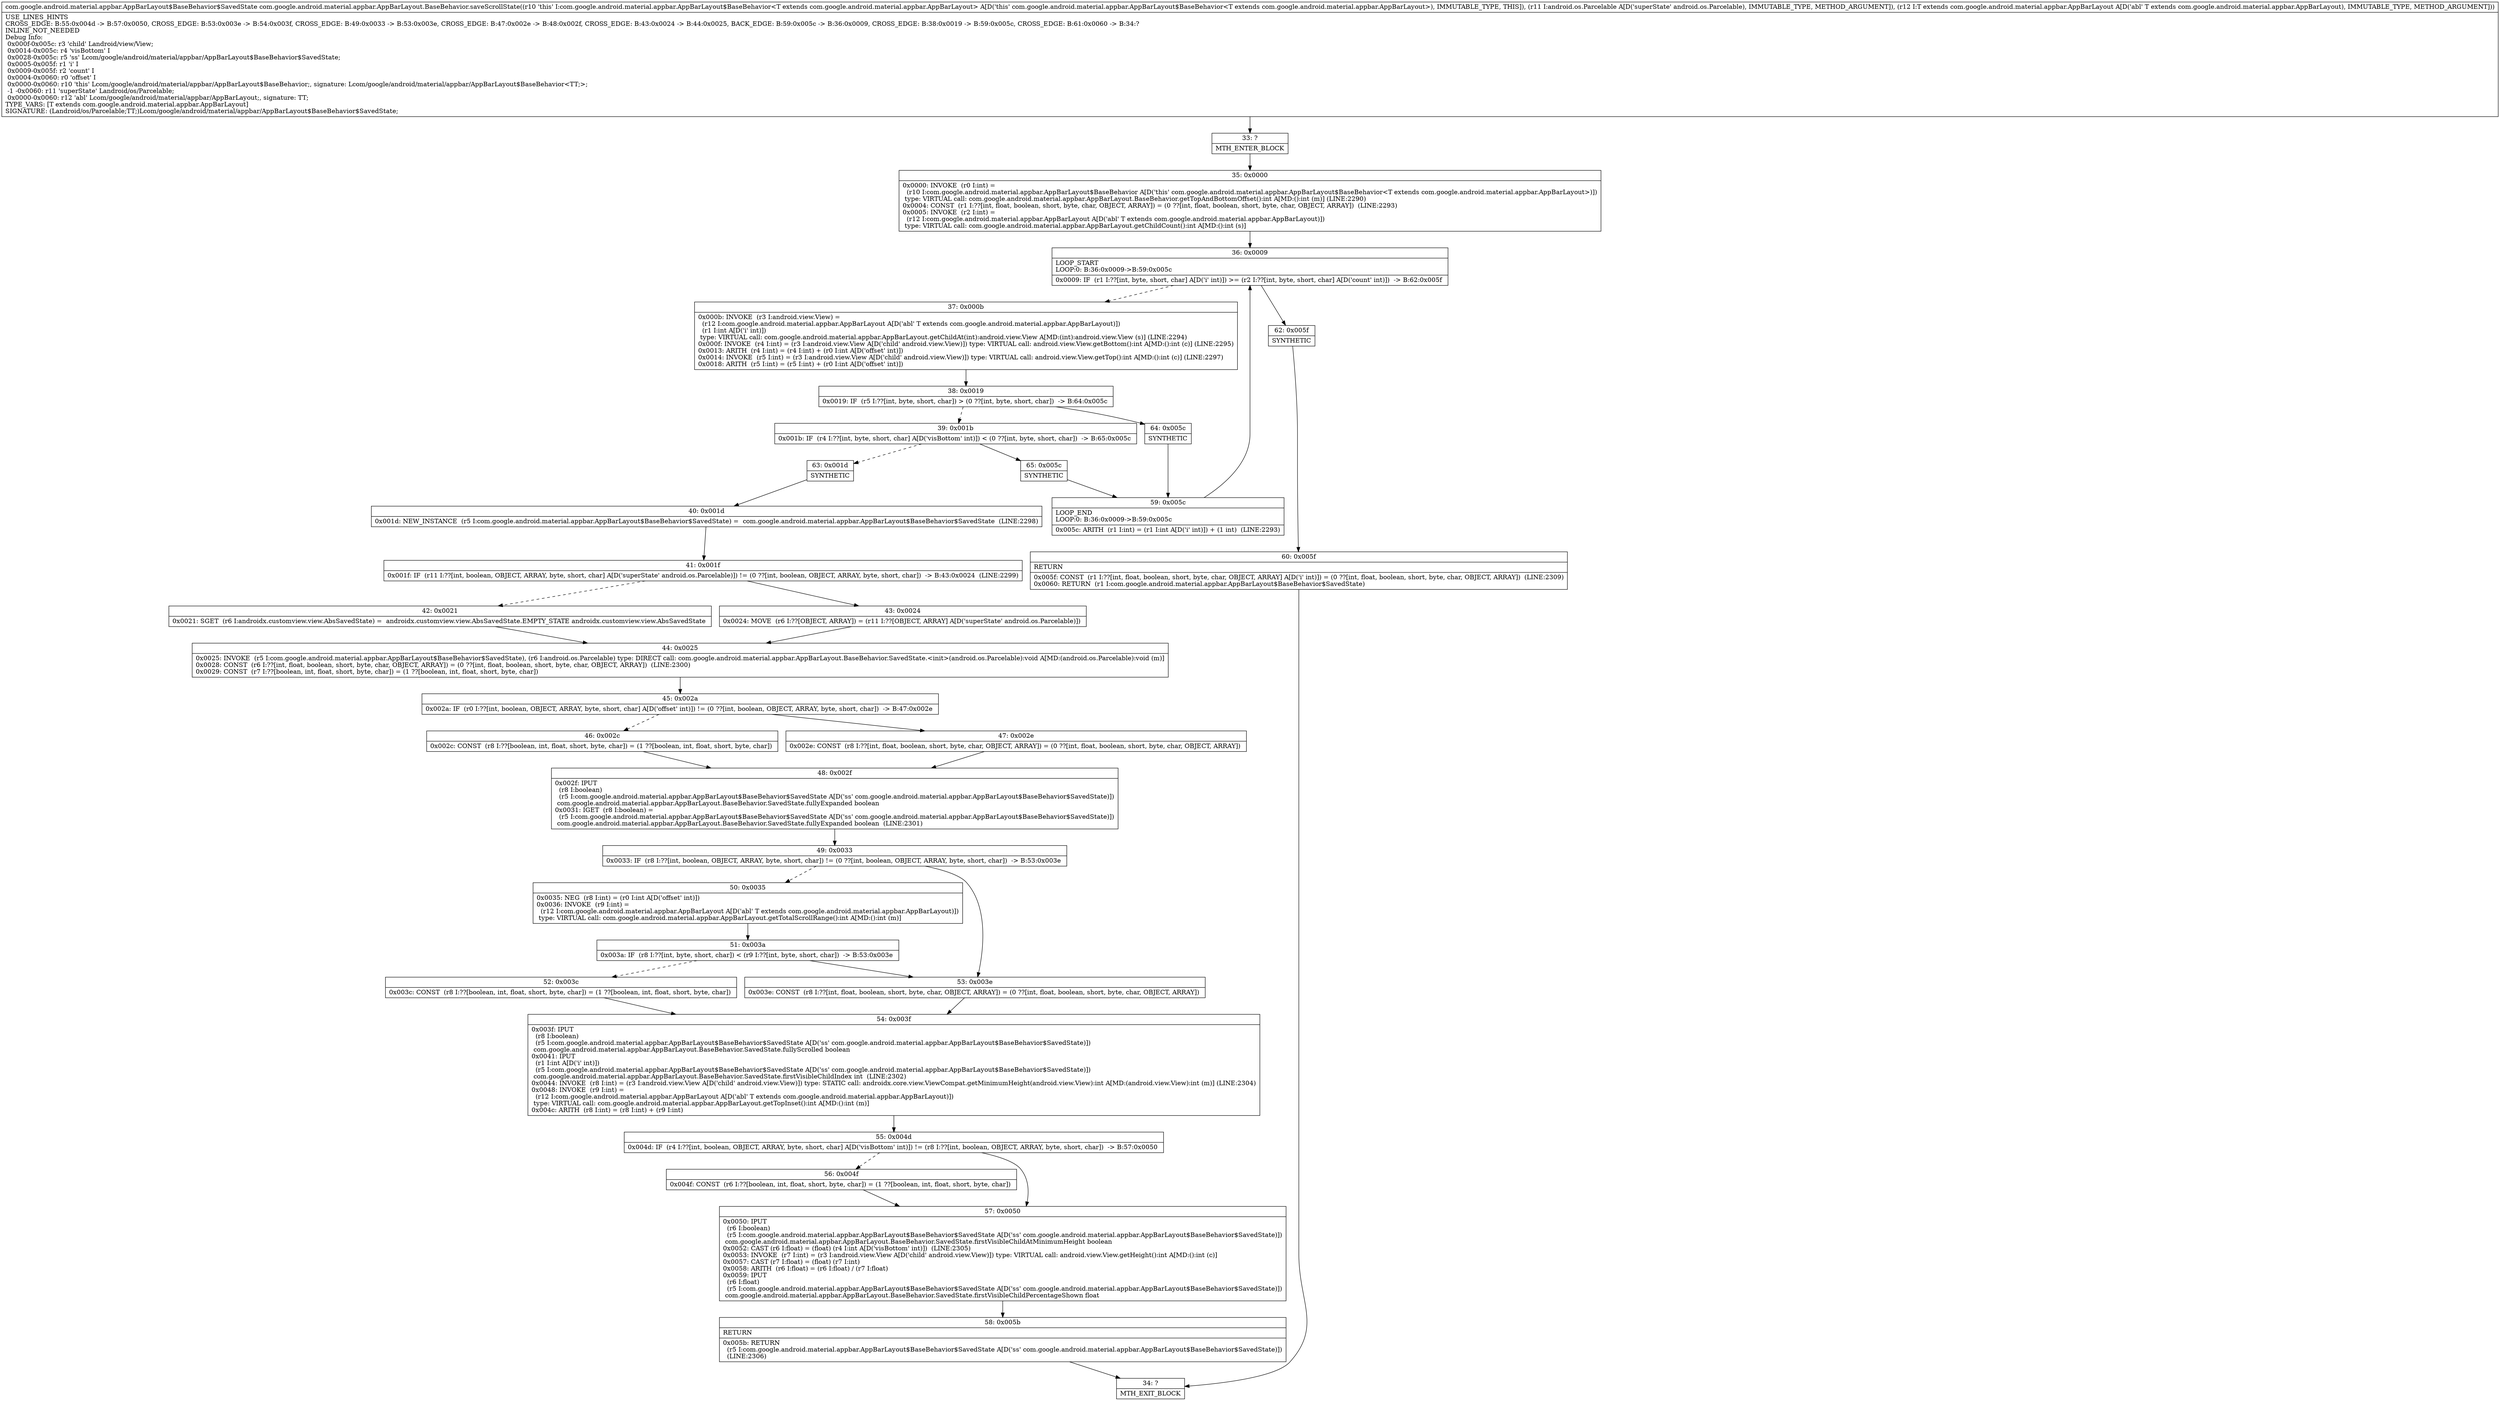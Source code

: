 digraph "CFG forcom.google.android.material.appbar.AppBarLayout.BaseBehavior.saveScrollState(Landroid\/os\/Parcelable;Lcom\/google\/android\/material\/appbar\/AppBarLayout;)Lcom\/google\/android\/material\/appbar\/AppBarLayout$BaseBehavior$SavedState;" {
Node_33 [shape=record,label="{33\:\ ?|MTH_ENTER_BLOCK\l}"];
Node_35 [shape=record,label="{35\:\ 0x0000|0x0000: INVOKE  (r0 I:int) = \l  (r10 I:com.google.android.material.appbar.AppBarLayout$BaseBehavior A[D('this' com.google.android.material.appbar.AppBarLayout$BaseBehavior\<T extends com.google.android.material.appbar.AppBarLayout\>)])\l type: VIRTUAL call: com.google.android.material.appbar.AppBarLayout.BaseBehavior.getTopAndBottomOffset():int A[MD:():int (m)] (LINE:2290)\l0x0004: CONST  (r1 I:??[int, float, boolean, short, byte, char, OBJECT, ARRAY]) = (0 ??[int, float, boolean, short, byte, char, OBJECT, ARRAY])  (LINE:2293)\l0x0005: INVOKE  (r2 I:int) = \l  (r12 I:com.google.android.material.appbar.AppBarLayout A[D('abl' T extends com.google.android.material.appbar.AppBarLayout)])\l type: VIRTUAL call: com.google.android.material.appbar.AppBarLayout.getChildCount():int A[MD:():int (s)]\l}"];
Node_36 [shape=record,label="{36\:\ 0x0009|LOOP_START\lLOOP:0: B:36:0x0009\-\>B:59:0x005c\l|0x0009: IF  (r1 I:??[int, byte, short, char] A[D('i' int)]) \>= (r2 I:??[int, byte, short, char] A[D('count' int)])  \-\> B:62:0x005f \l}"];
Node_37 [shape=record,label="{37\:\ 0x000b|0x000b: INVOKE  (r3 I:android.view.View) = \l  (r12 I:com.google.android.material.appbar.AppBarLayout A[D('abl' T extends com.google.android.material.appbar.AppBarLayout)])\l  (r1 I:int A[D('i' int)])\l type: VIRTUAL call: com.google.android.material.appbar.AppBarLayout.getChildAt(int):android.view.View A[MD:(int):android.view.View (s)] (LINE:2294)\l0x000f: INVOKE  (r4 I:int) = (r3 I:android.view.View A[D('child' android.view.View)]) type: VIRTUAL call: android.view.View.getBottom():int A[MD:():int (c)] (LINE:2295)\l0x0013: ARITH  (r4 I:int) = (r4 I:int) + (r0 I:int A[D('offset' int)]) \l0x0014: INVOKE  (r5 I:int) = (r3 I:android.view.View A[D('child' android.view.View)]) type: VIRTUAL call: android.view.View.getTop():int A[MD:():int (c)] (LINE:2297)\l0x0018: ARITH  (r5 I:int) = (r5 I:int) + (r0 I:int A[D('offset' int)]) \l}"];
Node_38 [shape=record,label="{38\:\ 0x0019|0x0019: IF  (r5 I:??[int, byte, short, char]) \> (0 ??[int, byte, short, char])  \-\> B:64:0x005c \l}"];
Node_39 [shape=record,label="{39\:\ 0x001b|0x001b: IF  (r4 I:??[int, byte, short, char] A[D('visBottom' int)]) \< (0 ??[int, byte, short, char])  \-\> B:65:0x005c \l}"];
Node_63 [shape=record,label="{63\:\ 0x001d|SYNTHETIC\l}"];
Node_40 [shape=record,label="{40\:\ 0x001d|0x001d: NEW_INSTANCE  (r5 I:com.google.android.material.appbar.AppBarLayout$BaseBehavior$SavedState) =  com.google.android.material.appbar.AppBarLayout$BaseBehavior$SavedState  (LINE:2298)\l}"];
Node_41 [shape=record,label="{41\:\ 0x001f|0x001f: IF  (r11 I:??[int, boolean, OBJECT, ARRAY, byte, short, char] A[D('superState' android.os.Parcelable)]) != (0 ??[int, boolean, OBJECT, ARRAY, byte, short, char])  \-\> B:43:0x0024  (LINE:2299)\l}"];
Node_42 [shape=record,label="{42\:\ 0x0021|0x0021: SGET  (r6 I:androidx.customview.view.AbsSavedState) =  androidx.customview.view.AbsSavedState.EMPTY_STATE androidx.customview.view.AbsSavedState \l}"];
Node_44 [shape=record,label="{44\:\ 0x0025|0x0025: INVOKE  (r5 I:com.google.android.material.appbar.AppBarLayout$BaseBehavior$SavedState), (r6 I:android.os.Parcelable) type: DIRECT call: com.google.android.material.appbar.AppBarLayout.BaseBehavior.SavedState.\<init\>(android.os.Parcelable):void A[MD:(android.os.Parcelable):void (m)]\l0x0028: CONST  (r6 I:??[int, float, boolean, short, byte, char, OBJECT, ARRAY]) = (0 ??[int, float, boolean, short, byte, char, OBJECT, ARRAY])  (LINE:2300)\l0x0029: CONST  (r7 I:??[boolean, int, float, short, byte, char]) = (1 ??[boolean, int, float, short, byte, char]) \l}"];
Node_45 [shape=record,label="{45\:\ 0x002a|0x002a: IF  (r0 I:??[int, boolean, OBJECT, ARRAY, byte, short, char] A[D('offset' int)]) != (0 ??[int, boolean, OBJECT, ARRAY, byte, short, char])  \-\> B:47:0x002e \l}"];
Node_46 [shape=record,label="{46\:\ 0x002c|0x002c: CONST  (r8 I:??[boolean, int, float, short, byte, char]) = (1 ??[boolean, int, float, short, byte, char]) \l}"];
Node_48 [shape=record,label="{48\:\ 0x002f|0x002f: IPUT  \l  (r8 I:boolean)\l  (r5 I:com.google.android.material.appbar.AppBarLayout$BaseBehavior$SavedState A[D('ss' com.google.android.material.appbar.AppBarLayout$BaseBehavior$SavedState)])\l com.google.android.material.appbar.AppBarLayout.BaseBehavior.SavedState.fullyExpanded boolean \l0x0031: IGET  (r8 I:boolean) = \l  (r5 I:com.google.android.material.appbar.AppBarLayout$BaseBehavior$SavedState A[D('ss' com.google.android.material.appbar.AppBarLayout$BaseBehavior$SavedState)])\l com.google.android.material.appbar.AppBarLayout.BaseBehavior.SavedState.fullyExpanded boolean  (LINE:2301)\l}"];
Node_49 [shape=record,label="{49\:\ 0x0033|0x0033: IF  (r8 I:??[int, boolean, OBJECT, ARRAY, byte, short, char]) != (0 ??[int, boolean, OBJECT, ARRAY, byte, short, char])  \-\> B:53:0x003e \l}"];
Node_50 [shape=record,label="{50\:\ 0x0035|0x0035: NEG  (r8 I:int) = (r0 I:int A[D('offset' int)]) \l0x0036: INVOKE  (r9 I:int) = \l  (r12 I:com.google.android.material.appbar.AppBarLayout A[D('abl' T extends com.google.android.material.appbar.AppBarLayout)])\l type: VIRTUAL call: com.google.android.material.appbar.AppBarLayout.getTotalScrollRange():int A[MD:():int (m)]\l}"];
Node_51 [shape=record,label="{51\:\ 0x003a|0x003a: IF  (r8 I:??[int, byte, short, char]) \< (r9 I:??[int, byte, short, char])  \-\> B:53:0x003e \l}"];
Node_52 [shape=record,label="{52\:\ 0x003c|0x003c: CONST  (r8 I:??[boolean, int, float, short, byte, char]) = (1 ??[boolean, int, float, short, byte, char]) \l}"];
Node_54 [shape=record,label="{54\:\ 0x003f|0x003f: IPUT  \l  (r8 I:boolean)\l  (r5 I:com.google.android.material.appbar.AppBarLayout$BaseBehavior$SavedState A[D('ss' com.google.android.material.appbar.AppBarLayout$BaseBehavior$SavedState)])\l com.google.android.material.appbar.AppBarLayout.BaseBehavior.SavedState.fullyScrolled boolean \l0x0041: IPUT  \l  (r1 I:int A[D('i' int)])\l  (r5 I:com.google.android.material.appbar.AppBarLayout$BaseBehavior$SavedState A[D('ss' com.google.android.material.appbar.AppBarLayout$BaseBehavior$SavedState)])\l com.google.android.material.appbar.AppBarLayout.BaseBehavior.SavedState.firstVisibleChildIndex int  (LINE:2302)\l0x0044: INVOKE  (r8 I:int) = (r3 I:android.view.View A[D('child' android.view.View)]) type: STATIC call: androidx.core.view.ViewCompat.getMinimumHeight(android.view.View):int A[MD:(android.view.View):int (m)] (LINE:2304)\l0x0048: INVOKE  (r9 I:int) = \l  (r12 I:com.google.android.material.appbar.AppBarLayout A[D('abl' T extends com.google.android.material.appbar.AppBarLayout)])\l type: VIRTUAL call: com.google.android.material.appbar.AppBarLayout.getTopInset():int A[MD:():int (m)]\l0x004c: ARITH  (r8 I:int) = (r8 I:int) + (r9 I:int) \l}"];
Node_55 [shape=record,label="{55\:\ 0x004d|0x004d: IF  (r4 I:??[int, boolean, OBJECT, ARRAY, byte, short, char] A[D('visBottom' int)]) != (r8 I:??[int, boolean, OBJECT, ARRAY, byte, short, char])  \-\> B:57:0x0050 \l}"];
Node_56 [shape=record,label="{56\:\ 0x004f|0x004f: CONST  (r6 I:??[boolean, int, float, short, byte, char]) = (1 ??[boolean, int, float, short, byte, char]) \l}"];
Node_57 [shape=record,label="{57\:\ 0x0050|0x0050: IPUT  \l  (r6 I:boolean)\l  (r5 I:com.google.android.material.appbar.AppBarLayout$BaseBehavior$SavedState A[D('ss' com.google.android.material.appbar.AppBarLayout$BaseBehavior$SavedState)])\l com.google.android.material.appbar.AppBarLayout.BaseBehavior.SavedState.firstVisibleChildAtMinimumHeight boolean \l0x0052: CAST (r6 I:float) = (float) (r4 I:int A[D('visBottom' int)])  (LINE:2305)\l0x0053: INVOKE  (r7 I:int) = (r3 I:android.view.View A[D('child' android.view.View)]) type: VIRTUAL call: android.view.View.getHeight():int A[MD:():int (c)]\l0x0057: CAST (r7 I:float) = (float) (r7 I:int) \l0x0058: ARITH  (r6 I:float) = (r6 I:float) \/ (r7 I:float) \l0x0059: IPUT  \l  (r6 I:float)\l  (r5 I:com.google.android.material.appbar.AppBarLayout$BaseBehavior$SavedState A[D('ss' com.google.android.material.appbar.AppBarLayout$BaseBehavior$SavedState)])\l com.google.android.material.appbar.AppBarLayout.BaseBehavior.SavedState.firstVisibleChildPercentageShown float \l}"];
Node_58 [shape=record,label="{58\:\ 0x005b|RETURN\l|0x005b: RETURN  \l  (r5 I:com.google.android.material.appbar.AppBarLayout$BaseBehavior$SavedState A[D('ss' com.google.android.material.appbar.AppBarLayout$BaseBehavior$SavedState)])\l  (LINE:2306)\l}"];
Node_34 [shape=record,label="{34\:\ ?|MTH_EXIT_BLOCK\l}"];
Node_53 [shape=record,label="{53\:\ 0x003e|0x003e: CONST  (r8 I:??[int, float, boolean, short, byte, char, OBJECT, ARRAY]) = (0 ??[int, float, boolean, short, byte, char, OBJECT, ARRAY]) \l}"];
Node_47 [shape=record,label="{47\:\ 0x002e|0x002e: CONST  (r8 I:??[int, float, boolean, short, byte, char, OBJECT, ARRAY]) = (0 ??[int, float, boolean, short, byte, char, OBJECT, ARRAY]) \l}"];
Node_43 [shape=record,label="{43\:\ 0x0024|0x0024: MOVE  (r6 I:??[OBJECT, ARRAY]) = (r11 I:??[OBJECT, ARRAY] A[D('superState' android.os.Parcelable)]) \l}"];
Node_65 [shape=record,label="{65\:\ 0x005c|SYNTHETIC\l}"];
Node_59 [shape=record,label="{59\:\ 0x005c|LOOP_END\lLOOP:0: B:36:0x0009\-\>B:59:0x005c\l|0x005c: ARITH  (r1 I:int) = (r1 I:int A[D('i' int)]) + (1 int)  (LINE:2293)\l}"];
Node_64 [shape=record,label="{64\:\ 0x005c|SYNTHETIC\l}"];
Node_62 [shape=record,label="{62\:\ 0x005f|SYNTHETIC\l}"];
Node_60 [shape=record,label="{60\:\ 0x005f|RETURN\l|0x005f: CONST  (r1 I:??[int, float, boolean, short, byte, char, OBJECT, ARRAY] A[D('i' int)]) = (0 ??[int, float, boolean, short, byte, char, OBJECT, ARRAY])  (LINE:2309)\l0x0060: RETURN  (r1 I:com.google.android.material.appbar.AppBarLayout$BaseBehavior$SavedState) \l}"];
MethodNode[shape=record,label="{com.google.android.material.appbar.AppBarLayout$BaseBehavior$SavedState com.google.android.material.appbar.AppBarLayout.BaseBehavior.saveScrollState((r10 'this' I:com.google.android.material.appbar.AppBarLayout$BaseBehavior\<T extends com.google.android.material.appbar.AppBarLayout\> A[D('this' com.google.android.material.appbar.AppBarLayout$BaseBehavior\<T extends com.google.android.material.appbar.AppBarLayout\>), IMMUTABLE_TYPE, THIS]), (r11 I:android.os.Parcelable A[D('superState' android.os.Parcelable), IMMUTABLE_TYPE, METHOD_ARGUMENT]), (r12 I:T extends com.google.android.material.appbar.AppBarLayout A[D('abl' T extends com.google.android.material.appbar.AppBarLayout), IMMUTABLE_TYPE, METHOD_ARGUMENT]))  | USE_LINES_HINTS\lCROSS_EDGE: B:55:0x004d \-\> B:57:0x0050, CROSS_EDGE: B:53:0x003e \-\> B:54:0x003f, CROSS_EDGE: B:49:0x0033 \-\> B:53:0x003e, CROSS_EDGE: B:47:0x002e \-\> B:48:0x002f, CROSS_EDGE: B:43:0x0024 \-\> B:44:0x0025, BACK_EDGE: B:59:0x005c \-\> B:36:0x0009, CROSS_EDGE: B:38:0x0019 \-\> B:59:0x005c, CROSS_EDGE: B:61:0x0060 \-\> B:34:?\lINLINE_NOT_NEEDED\lDebug Info:\l  0x000f\-0x005c: r3 'child' Landroid\/view\/View;\l  0x0014\-0x005c: r4 'visBottom' I\l  0x0028\-0x005c: r5 'ss' Lcom\/google\/android\/material\/appbar\/AppBarLayout$BaseBehavior$SavedState;\l  0x0005\-0x005f: r1 'i' I\l  0x0009\-0x005f: r2 'count' I\l  0x0004\-0x0060: r0 'offset' I\l  0x0000\-0x0060: r10 'this' Lcom\/google\/android\/material\/appbar\/AppBarLayout$BaseBehavior;, signature: Lcom\/google\/android\/material\/appbar\/AppBarLayout$BaseBehavior\<TT;\>;\l  \-1 \-0x0060: r11 'superState' Landroid\/os\/Parcelable;\l  0x0000\-0x0060: r12 'abl' Lcom\/google\/android\/material\/appbar\/AppBarLayout;, signature: TT;\lTYPE_VARS: [T extends com.google.android.material.appbar.AppBarLayout]\lSIGNATURE: (Landroid\/os\/Parcelable;TT;)Lcom\/google\/android\/material\/appbar\/AppBarLayout$BaseBehavior$SavedState;\l}"];
MethodNode -> Node_33;Node_33 -> Node_35;
Node_35 -> Node_36;
Node_36 -> Node_37[style=dashed];
Node_36 -> Node_62;
Node_37 -> Node_38;
Node_38 -> Node_39[style=dashed];
Node_38 -> Node_64;
Node_39 -> Node_63[style=dashed];
Node_39 -> Node_65;
Node_63 -> Node_40;
Node_40 -> Node_41;
Node_41 -> Node_42[style=dashed];
Node_41 -> Node_43;
Node_42 -> Node_44;
Node_44 -> Node_45;
Node_45 -> Node_46[style=dashed];
Node_45 -> Node_47;
Node_46 -> Node_48;
Node_48 -> Node_49;
Node_49 -> Node_50[style=dashed];
Node_49 -> Node_53;
Node_50 -> Node_51;
Node_51 -> Node_52[style=dashed];
Node_51 -> Node_53;
Node_52 -> Node_54;
Node_54 -> Node_55;
Node_55 -> Node_56[style=dashed];
Node_55 -> Node_57;
Node_56 -> Node_57;
Node_57 -> Node_58;
Node_58 -> Node_34;
Node_53 -> Node_54;
Node_47 -> Node_48;
Node_43 -> Node_44;
Node_65 -> Node_59;
Node_59 -> Node_36;
Node_64 -> Node_59;
Node_62 -> Node_60;
Node_60 -> Node_34;
}

